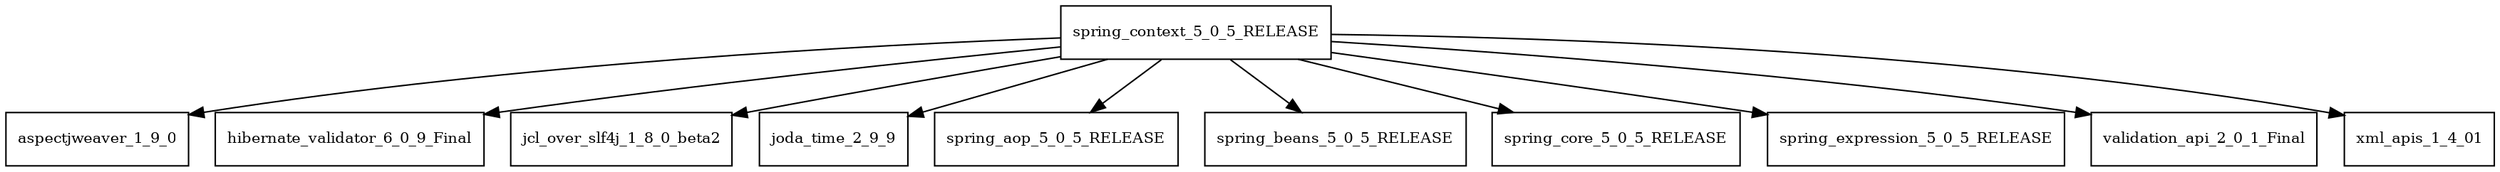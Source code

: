 digraph spring_context_5_0_5_RELEASE_dependencies {
  node [shape = box, fontsize=10.0];
  spring_context_5_0_5_RELEASE -> aspectjweaver_1_9_0;
  spring_context_5_0_5_RELEASE -> hibernate_validator_6_0_9_Final;
  spring_context_5_0_5_RELEASE -> jcl_over_slf4j_1_8_0_beta2;
  spring_context_5_0_5_RELEASE -> joda_time_2_9_9;
  spring_context_5_0_5_RELEASE -> spring_aop_5_0_5_RELEASE;
  spring_context_5_0_5_RELEASE -> spring_beans_5_0_5_RELEASE;
  spring_context_5_0_5_RELEASE -> spring_core_5_0_5_RELEASE;
  spring_context_5_0_5_RELEASE -> spring_expression_5_0_5_RELEASE;
  spring_context_5_0_5_RELEASE -> validation_api_2_0_1_Final;
  spring_context_5_0_5_RELEASE -> xml_apis_1_4_01;
}
